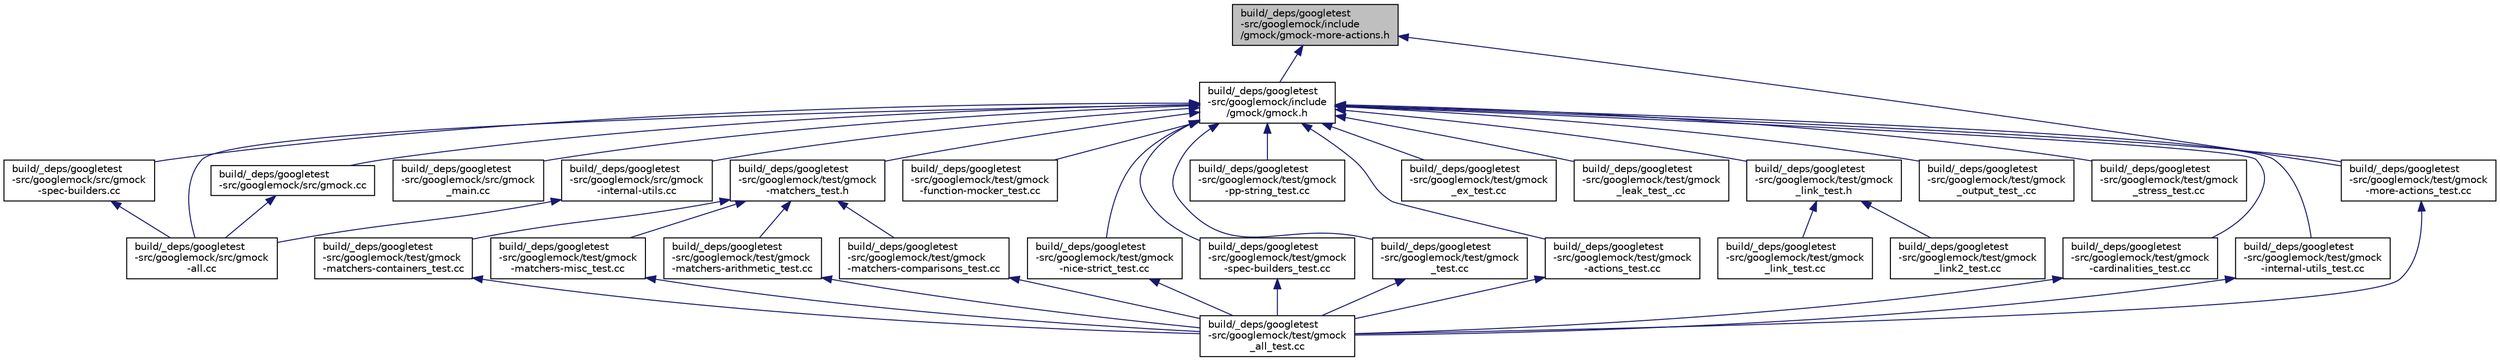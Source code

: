 digraph "build/_deps/googletest-src/googlemock/include/gmock/gmock-more-actions.h"
{
 // LATEX_PDF_SIZE
  edge [fontname="Helvetica",fontsize="10",labelfontname="Helvetica",labelfontsize="10"];
  node [fontname="Helvetica",fontsize="10",shape=record];
  Node1 [label="build/_deps/googletest\l-src/googlemock/include\l/gmock/gmock-more-actions.h",height=0.2,width=0.4,color="black", fillcolor="grey75", style="filled", fontcolor="black",tooltip=" "];
  Node1 -> Node2 [dir="back",color="midnightblue",fontsize="10",style="solid"];
  Node2 [label="build/_deps/googletest\l-src/googlemock/include\l/gmock/gmock.h",height=0.2,width=0.4,color="black", fillcolor="white", style="filled",URL="$gmock_8h.html",tooltip=" "];
  Node2 -> Node3 [dir="back",color="midnightblue",fontsize="10",style="solid"];
  Node3 [label="build/_deps/googletest\l-src/googlemock/src/gmock\l-all.cc",height=0.2,width=0.4,color="black", fillcolor="white", style="filled",URL="$gmock-all_8cc.html",tooltip=" "];
  Node2 -> Node4 [dir="back",color="midnightblue",fontsize="10",style="solid"];
  Node4 [label="build/_deps/googletest\l-src/googlemock/src/gmock\l-internal-utils.cc",height=0.2,width=0.4,color="black", fillcolor="white", style="filled",URL="$gmock-internal-utils_8cc.html",tooltip=" "];
  Node4 -> Node3 [dir="back",color="midnightblue",fontsize="10",style="solid"];
  Node2 -> Node5 [dir="back",color="midnightblue",fontsize="10",style="solid"];
  Node5 [label="build/_deps/googletest\l-src/googlemock/src/gmock\l-spec-builders.cc",height=0.2,width=0.4,color="black", fillcolor="white", style="filled",URL="$gmock-spec-builders_8cc.html",tooltip=" "];
  Node5 -> Node3 [dir="back",color="midnightblue",fontsize="10",style="solid"];
  Node2 -> Node6 [dir="back",color="midnightblue",fontsize="10",style="solid"];
  Node6 [label="build/_deps/googletest\l-src/googlemock/src/gmock.cc",height=0.2,width=0.4,color="black", fillcolor="white", style="filled",URL="$gmock_8cc.html",tooltip=" "];
  Node6 -> Node3 [dir="back",color="midnightblue",fontsize="10",style="solid"];
  Node2 -> Node7 [dir="back",color="midnightblue",fontsize="10",style="solid"];
  Node7 [label="build/_deps/googletest\l-src/googlemock/src/gmock\l_main.cc",height=0.2,width=0.4,color="black", fillcolor="white", style="filled",URL="$gmock__main_8cc.html",tooltip=" "];
  Node2 -> Node8 [dir="back",color="midnightblue",fontsize="10",style="solid"];
  Node8 [label="build/_deps/googletest\l-src/googlemock/test/gmock\l-actions_test.cc",height=0.2,width=0.4,color="black", fillcolor="white", style="filled",URL="$gmock-actions__test_8cc.html",tooltip=" "];
  Node8 -> Node9 [dir="back",color="midnightblue",fontsize="10",style="solid"];
  Node9 [label="build/_deps/googletest\l-src/googlemock/test/gmock\l_all_test.cc",height=0.2,width=0.4,color="black", fillcolor="white", style="filled",URL="$gmock__all__test_8cc.html",tooltip=" "];
  Node2 -> Node10 [dir="back",color="midnightblue",fontsize="10",style="solid"];
  Node10 [label="build/_deps/googletest\l-src/googlemock/test/gmock\l-cardinalities_test.cc",height=0.2,width=0.4,color="black", fillcolor="white", style="filled",URL="$gmock-cardinalities__test_8cc.html",tooltip=" "];
  Node10 -> Node9 [dir="back",color="midnightblue",fontsize="10",style="solid"];
  Node2 -> Node11 [dir="back",color="midnightblue",fontsize="10",style="solid"];
  Node11 [label="build/_deps/googletest\l-src/googlemock/test/gmock\l-function-mocker_test.cc",height=0.2,width=0.4,color="black", fillcolor="white", style="filled",URL="$gmock-function-mocker__test_8cc.html",tooltip=" "];
  Node2 -> Node12 [dir="back",color="midnightblue",fontsize="10",style="solid"];
  Node12 [label="build/_deps/googletest\l-src/googlemock/test/gmock\l-internal-utils_test.cc",height=0.2,width=0.4,color="black", fillcolor="white", style="filled",URL="$gmock-internal-utils__test_8cc.html",tooltip=" "];
  Node12 -> Node9 [dir="back",color="midnightblue",fontsize="10",style="solid"];
  Node2 -> Node13 [dir="back",color="midnightblue",fontsize="10",style="solid"];
  Node13 [label="build/_deps/googletest\l-src/googlemock/test/gmock\l-matchers_test.h",height=0.2,width=0.4,color="black", fillcolor="white", style="filled",URL="$gmock-matchers__test_8h.html",tooltip=" "];
  Node13 -> Node14 [dir="back",color="midnightblue",fontsize="10",style="solid"];
  Node14 [label="build/_deps/googletest\l-src/googlemock/test/gmock\l-matchers-arithmetic_test.cc",height=0.2,width=0.4,color="black", fillcolor="white", style="filled",URL="$gmock-matchers-arithmetic__test_8cc.html",tooltip=" "];
  Node14 -> Node9 [dir="back",color="midnightblue",fontsize="10",style="solid"];
  Node13 -> Node15 [dir="back",color="midnightblue",fontsize="10",style="solid"];
  Node15 [label="build/_deps/googletest\l-src/googlemock/test/gmock\l-matchers-comparisons_test.cc",height=0.2,width=0.4,color="black", fillcolor="white", style="filled",URL="$gmock-matchers-comparisons__test_8cc.html",tooltip=" "];
  Node15 -> Node9 [dir="back",color="midnightblue",fontsize="10",style="solid"];
  Node13 -> Node16 [dir="back",color="midnightblue",fontsize="10",style="solid"];
  Node16 [label="build/_deps/googletest\l-src/googlemock/test/gmock\l-matchers-containers_test.cc",height=0.2,width=0.4,color="black", fillcolor="white", style="filled",URL="$gmock-matchers-containers__test_8cc.html",tooltip=" "];
  Node16 -> Node9 [dir="back",color="midnightblue",fontsize="10",style="solid"];
  Node13 -> Node17 [dir="back",color="midnightblue",fontsize="10",style="solid"];
  Node17 [label="build/_deps/googletest\l-src/googlemock/test/gmock\l-matchers-misc_test.cc",height=0.2,width=0.4,color="black", fillcolor="white", style="filled",URL="$gmock-matchers-misc__test_8cc.html",tooltip=" "];
  Node17 -> Node9 [dir="back",color="midnightblue",fontsize="10",style="solid"];
  Node2 -> Node18 [dir="back",color="midnightblue",fontsize="10",style="solid"];
  Node18 [label="build/_deps/googletest\l-src/googlemock/test/gmock\l-more-actions_test.cc",height=0.2,width=0.4,color="black", fillcolor="white", style="filled",URL="$gmock-more-actions__test_8cc.html",tooltip=" "];
  Node18 -> Node9 [dir="back",color="midnightblue",fontsize="10",style="solid"];
  Node2 -> Node19 [dir="back",color="midnightblue",fontsize="10",style="solid"];
  Node19 [label="build/_deps/googletest\l-src/googlemock/test/gmock\l-nice-strict_test.cc",height=0.2,width=0.4,color="black", fillcolor="white", style="filled",URL="$gmock-nice-strict__test_8cc.html",tooltip=" "];
  Node19 -> Node9 [dir="back",color="midnightblue",fontsize="10",style="solid"];
  Node2 -> Node20 [dir="back",color="midnightblue",fontsize="10",style="solid"];
  Node20 [label="build/_deps/googletest\l-src/googlemock/test/gmock\l-pp-string_test.cc",height=0.2,width=0.4,color="black", fillcolor="white", style="filled",URL="$gmock-pp-string__test_8cc.html",tooltip=" "];
  Node2 -> Node21 [dir="back",color="midnightblue",fontsize="10",style="solid"];
  Node21 [label="build/_deps/googletest\l-src/googlemock/test/gmock\l-spec-builders_test.cc",height=0.2,width=0.4,color="black", fillcolor="white", style="filled",URL="$gmock-spec-builders__test_8cc.html",tooltip=" "];
  Node21 -> Node9 [dir="back",color="midnightblue",fontsize="10",style="solid"];
  Node2 -> Node22 [dir="back",color="midnightblue",fontsize="10",style="solid"];
  Node22 [label="build/_deps/googletest\l-src/googlemock/test/gmock\l_ex_test.cc",height=0.2,width=0.4,color="black", fillcolor="white", style="filled",URL="$gmock__ex__test_8cc.html",tooltip=" "];
  Node2 -> Node23 [dir="back",color="midnightblue",fontsize="10",style="solid"];
  Node23 [label="build/_deps/googletest\l-src/googlemock/test/gmock\l_leak_test_.cc",height=0.2,width=0.4,color="black", fillcolor="white", style="filled",URL="$gmock__leak__test___8cc.html",tooltip=" "];
  Node2 -> Node24 [dir="back",color="midnightblue",fontsize="10",style="solid"];
  Node24 [label="build/_deps/googletest\l-src/googlemock/test/gmock\l_link_test.h",height=0.2,width=0.4,color="black", fillcolor="white", style="filled",URL="$gmock__link__test_8h.html",tooltip=" "];
  Node24 -> Node25 [dir="back",color="midnightblue",fontsize="10",style="solid"];
  Node25 [label="build/_deps/googletest\l-src/googlemock/test/gmock\l_link2_test.cc",height=0.2,width=0.4,color="black", fillcolor="white", style="filled",URL="$gmock__link2__test_8cc.html",tooltip=" "];
  Node24 -> Node26 [dir="back",color="midnightblue",fontsize="10",style="solid"];
  Node26 [label="build/_deps/googletest\l-src/googlemock/test/gmock\l_link_test.cc",height=0.2,width=0.4,color="black", fillcolor="white", style="filled",URL="$gmock__link__test_8cc.html",tooltip=" "];
  Node2 -> Node27 [dir="back",color="midnightblue",fontsize="10",style="solid"];
  Node27 [label="build/_deps/googletest\l-src/googlemock/test/gmock\l_output_test_.cc",height=0.2,width=0.4,color="black", fillcolor="white", style="filled",URL="$gmock__output__test___8cc.html",tooltip=" "];
  Node2 -> Node28 [dir="back",color="midnightblue",fontsize="10",style="solid"];
  Node28 [label="build/_deps/googletest\l-src/googlemock/test/gmock\l_stress_test.cc",height=0.2,width=0.4,color="black", fillcolor="white", style="filled",URL="$gmock__stress__test_8cc.html",tooltip=" "];
  Node2 -> Node29 [dir="back",color="midnightblue",fontsize="10",style="solid"];
  Node29 [label="build/_deps/googletest\l-src/googlemock/test/gmock\l_test.cc",height=0.2,width=0.4,color="black", fillcolor="white", style="filled",URL="$gmock__test_8cc.html",tooltip=" "];
  Node29 -> Node9 [dir="back",color="midnightblue",fontsize="10",style="solid"];
  Node1 -> Node18 [dir="back",color="midnightblue",fontsize="10",style="solid"];
}
